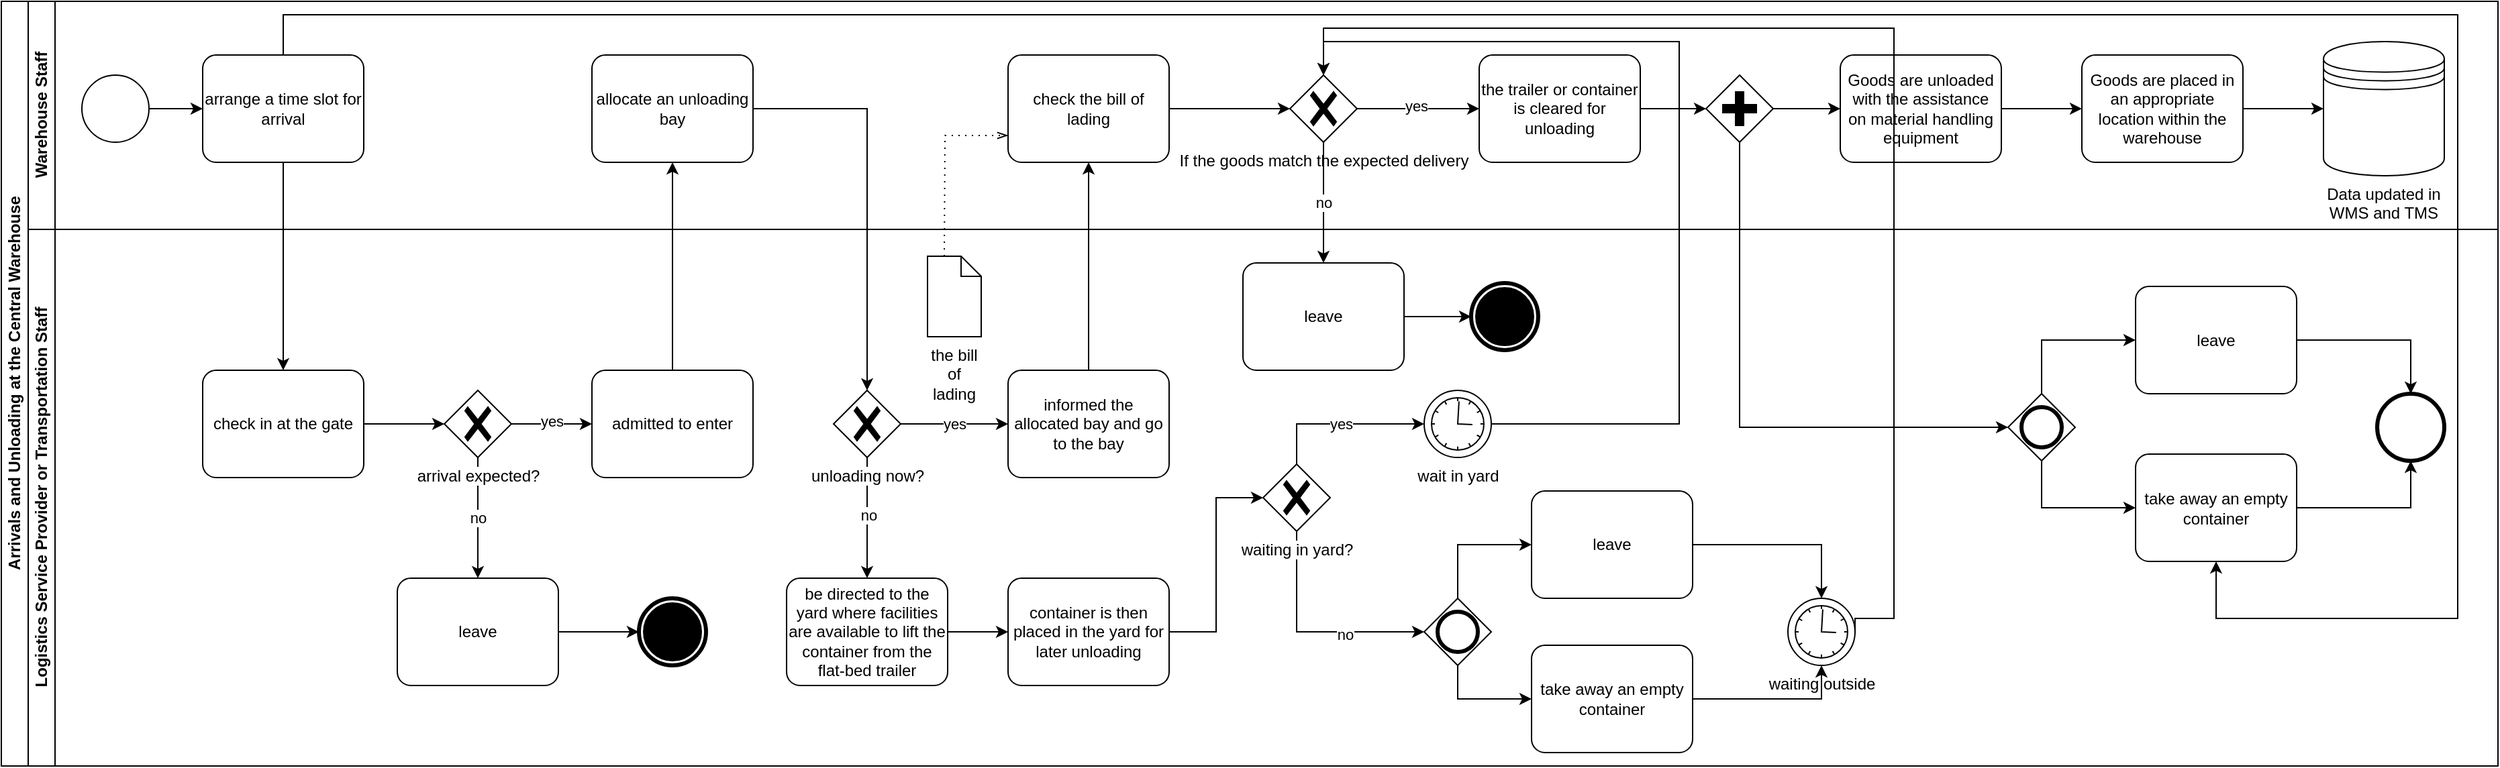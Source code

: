 <mxfile version="20.7.4" type="device"><diagram id="prtHgNgQTEPvFCAcTncT" name="Page-1"><mxGraphModel dx="1026" dy="688" grid="1" gridSize="10" guides="1" tooltips="1" connect="1" arrows="1" fold="1" page="1" pageScale="1" pageWidth="827" pageHeight="1169" math="0" shadow="0"><root><mxCell id="0"/><mxCell id="1" parent="0"/><mxCell id="dNxyNK7c78bLwvsdeMH5-19" value="Arrivals and Unloading at the Central Warehouse" style="swimlane;html=1;childLayout=stackLayout;resizeParent=1;resizeParentMax=0;horizontal=0;startSize=20;horizontalStack=0;" parent="1" vertex="1"><mxGeometry x="20" y="10" width="1860" height="570" as="geometry"/></mxCell><mxCell id="dNxyNK7c78bLwvsdeMH5-20" value="Warehouse Staff" style="swimlane;html=1;startSize=20;horizontal=0;" parent="dNxyNK7c78bLwvsdeMH5-19" vertex="1"><mxGeometry x="20" width="1840" height="170" as="geometry"/></mxCell><mxCell id="jybm4fPGBQml7Ri3tgQ--3" style="edgeStyle=orthogonalEdgeStyle;rounded=0;orthogonalLoop=1;jettySize=auto;html=1;" parent="dNxyNK7c78bLwvsdeMH5-20" source="jybm4fPGBQml7Ri3tgQ--1" target="jybm4fPGBQml7Ri3tgQ--2" edge="1"><mxGeometry relative="1" as="geometry"/></mxCell><mxCell id="jybm4fPGBQml7Ri3tgQ--1" value="" style="points=[[0.145,0.145,0],[0.5,0,0],[0.855,0.145,0],[1,0.5,0],[0.855,0.855,0],[0.5,1,0],[0.145,0.855,0],[0,0.5,0]];shape=mxgraph.bpmn.event;html=1;verticalLabelPosition=bottom;labelBackgroundColor=#ffffff;verticalAlign=top;align=center;perimeter=ellipsePerimeter;outlineConnect=0;aspect=fixed;outline=standard;symbol=general;" parent="dNxyNK7c78bLwvsdeMH5-20" vertex="1"><mxGeometry x="40" y="55" width="50" height="50" as="geometry"/></mxCell><mxCell id="jybm4fPGBQml7Ri3tgQ--2" value="arrange a time slot for arrival" style="points=[[0.25,0,0],[0.5,0,0],[0.75,0,0],[1,0.25,0],[1,0.5,0],[1,0.75,0],[0.75,1,0],[0.5,1,0],[0.25,1,0],[0,0.75,0],[0,0.5,0],[0,0.25,0]];shape=mxgraph.bpmn.task;whiteSpace=wrap;rectStyle=rounded;size=10;html=1;taskMarker=abstract;" parent="dNxyNK7c78bLwvsdeMH5-20" vertex="1"><mxGeometry x="130" y="40" width="120" height="80" as="geometry"/></mxCell><mxCell id="jybm4fPGBQml7Ri3tgQ--14" value="allocate an unloading bay" style="points=[[0.25,0,0],[0.5,0,0],[0.75,0,0],[1,0.25,0],[1,0.5,0],[1,0.75,0],[0.75,1,0],[0.5,1,0],[0.25,1,0],[0,0.75,0],[0,0.5,0],[0,0.25,0]];shape=mxgraph.bpmn.task;whiteSpace=wrap;rectStyle=rounded;size=10;html=1;taskMarker=abstract;" parent="dNxyNK7c78bLwvsdeMH5-20" vertex="1"><mxGeometry x="420" y="40" width="120" height="80" as="geometry"/></mxCell><mxCell id="jybm4fPGBQml7Ri3tgQ--28" value="check the bill of lading" style="points=[[0.25,0,0],[0.5,0,0],[0.75,0,0],[1,0.25,0],[1,0.5,0],[1,0.75,0],[0.75,1,0],[0.5,1,0],[0.25,1,0],[0,0.75,0],[0,0.5,0],[0,0.25,0]];shape=mxgraph.bpmn.task;whiteSpace=wrap;rectStyle=rounded;size=10;html=1;taskMarker=abstract;" parent="dNxyNK7c78bLwvsdeMH5-20" vertex="1"><mxGeometry x="730" y="40" width="120" height="80" as="geometry"/></mxCell><mxCell id="jybm4fPGBQml7Ri3tgQ--38" style="edgeStyle=orthogonalEdgeStyle;rounded=0;orthogonalLoop=1;jettySize=auto;html=1;" parent="dNxyNK7c78bLwvsdeMH5-20" source="jybm4fPGBQml7Ri3tgQ--30" target="jybm4fPGBQml7Ri3tgQ--37" edge="1"><mxGeometry relative="1" as="geometry"/></mxCell><mxCell id="jybm4fPGBQml7Ri3tgQ--50" value="yes" style="edgeLabel;html=1;align=center;verticalAlign=middle;resizable=0;points=[];" parent="jybm4fPGBQml7Ri3tgQ--38" vertex="1" connectable="0"><mxGeometry x="-0.033" y="2" relative="1" as="geometry"><mxPoint as="offset"/></mxGeometry></mxCell><mxCell id="jybm4fPGBQml7Ri3tgQ--30" value="If the goods match the expected delivery" style="points=[[0.25,0.25,0],[0.5,0,0],[0.75,0.25,0],[1,0.5,0],[0.75,0.75,0],[0.5,1,0],[0.25,0.75,0],[0,0.5,0]];shape=mxgraph.bpmn.gateway2;html=1;verticalLabelPosition=bottom;labelBackgroundColor=#ffffff;verticalAlign=top;align=center;perimeter=rhombusPerimeter;outlineConnect=0;outline=none;symbol=none;gwType=exclusive;" parent="dNxyNK7c78bLwvsdeMH5-20" vertex="1"><mxGeometry x="940" y="55" width="50" height="50" as="geometry"/></mxCell><mxCell id="jybm4fPGBQml7Ri3tgQ--31" style="edgeStyle=orthogonalEdgeStyle;rounded=0;orthogonalLoop=1;jettySize=auto;html=1;" parent="dNxyNK7c78bLwvsdeMH5-20" source="jybm4fPGBQml7Ri3tgQ--28" target="jybm4fPGBQml7Ri3tgQ--30" edge="1"><mxGeometry relative="1" as="geometry"/></mxCell><mxCell id="8znmDpojUOuDfKw5n0g--4" style="edgeStyle=orthogonalEdgeStyle;rounded=0;orthogonalLoop=1;jettySize=auto;html=1;" edge="1" parent="dNxyNK7c78bLwvsdeMH5-20" source="jybm4fPGBQml7Ri3tgQ--37" target="8znmDpojUOuDfKw5n0g--3"><mxGeometry relative="1" as="geometry"/></mxCell><mxCell id="jybm4fPGBQml7Ri3tgQ--37" value="the trailer or container is cleared for unloading" style="points=[[0.25,0,0],[0.5,0,0],[0.75,0,0],[1,0.25,0],[1,0.5,0],[1,0.75,0],[0.75,1,0],[0.5,1,0],[0.25,1,0],[0,0.75,0],[0,0.5,0],[0,0.25,0]];shape=mxgraph.bpmn.task;whiteSpace=wrap;rectStyle=rounded;size=10;html=1;taskMarker=abstract;" parent="dNxyNK7c78bLwvsdeMH5-20" vertex="1"><mxGeometry x="1081" y="40" width="120" height="80" as="geometry"/></mxCell><mxCell id="jybm4fPGBQml7Ri3tgQ--39" value="Goods are unloaded with the assistance on material handling equipment" style="points=[[0.25,0,0],[0.5,0,0],[0.75,0,0],[1,0.25,0],[1,0.5,0],[1,0.75,0],[0.75,1,0],[0.5,1,0],[0.25,1,0],[0,0.75,0],[0,0.5,0],[0,0.25,0]];shape=mxgraph.bpmn.task;whiteSpace=wrap;rectStyle=rounded;size=10;html=1;taskMarker=abstract;" parent="dNxyNK7c78bLwvsdeMH5-20" vertex="1"><mxGeometry x="1350" y="40" width="120" height="80" as="geometry"/></mxCell><mxCell id="jybm4fPGBQml7Ri3tgQ--86" style="edgeStyle=orthogonalEdgeStyle;rounded=0;orthogonalLoop=1;jettySize=auto;html=1;" parent="dNxyNK7c78bLwvsdeMH5-20" source="jybm4fPGBQml7Ri3tgQ--41" target="jybm4fPGBQml7Ri3tgQ--85" edge="1"><mxGeometry relative="1" as="geometry"/></mxCell><mxCell id="jybm4fPGBQml7Ri3tgQ--41" value="Goods are&amp;nbsp;placed in an appropriate location within the warehouse" style="points=[[0.25,0,0],[0.5,0,0],[0.75,0,0],[1,0.25,0],[1,0.5,0],[1,0.75,0],[0.75,1,0],[0.5,1,0],[0.25,1,0],[0,0.75,0],[0,0.5,0],[0,0.25,0]];shape=mxgraph.bpmn.task;whiteSpace=wrap;rectStyle=rounded;size=10;html=1;taskMarker=abstract;" parent="dNxyNK7c78bLwvsdeMH5-20" vertex="1"><mxGeometry x="1530" y="40" width="120" height="80" as="geometry"/></mxCell><mxCell id="jybm4fPGBQml7Ri3tgQ--42" style="edgeStyle=orthogonalEdgeStyle;rounded=0;orthogonalLoop=1;jettySize=auto;html=1;" parent="dNxyNK7c78bLwvsdeMH5-20" source="jybm4fPGBQml7Ri3tgQ--39" target="jybm4fPGBQml7Ri3tgQ--41" edge="1"><mxGeometry relative="1" as="geometry"/></mxCell><mxCell id="jybm4fPGBQml7Ri3tgQ--85" value="Data updated in WMS and TMS" style="shape=datastore;whiteSpace=wrap;html=1;labelPosition=center;verticalLabelPosition=bottom;align=center;verticalAlign=top;" parent="dNxyNK7c78bLwvsdeMH5-20" vertex="1"><mxGeometry x="1710" y="30" width="90" height="100" as="geometry"/></mxCell><mxCell id="8znmDpojUOuDfKw5n0g--5" style="edgeStyle=orthogonalEdgeStyle;rounded=0;orthogonalLoop=1;jettySize=auto;html=1;" edge="1" parent="dNxyNK7c78bLwvsdeMH5-20" source="8znmDpojUOuDfKw5n0g--3" target="jybm4fPGBQml7Ri3tgQ--39"><mxGeometry relative="1" as="geometry"/></mxCell><mxCell id="8znmDpojUOuDfKw5n0g--3" value="" style="points=[[0.25,0.25,0],[0.5,0,0],[0.75,0.25,0],[1,0.5,0],[0.75,0.75,0],[0.5,1,0],[0.25,0.75,0],[0,0.5,0]];shape=mxgraph.bpmn.gateway2;html=1;verticalLabelPosition=bottom;labelBackgroundColor=#ffffff;verticalAlign=top;align=center;perimeter=rhombusPerimeter;outlineConnect=0;outline=none;symbol=none;gwType=parallel;" vertex="1" parent="dNxyNK7c78bLwvsdeMH5-20"><mxGeometry x="1250" y="55" width="50" height="50" as="geometry"/></mxCell><mxCell id="jybm4fPGBQml7Ri3tgQ--7" style="edgeStyle=orthogonalEdgeStyle;rounded=0;orthogonalLoop=1;jettySize=auto;html=1;" parent="dNxyNK7c78bLwvsdeMH5-19" source="jybm4fPGBQml7Ri3tgQ--2" target="jybm4fPGBQml7Ri3tgQ--6" edge="1"><mxGeometry relative="1" as="geometry"/></mxCell><mxCell id="jybm4fPGBQml7Ri3tgQ--15" style="edgeStyle=orthogonalEdgeStyle;rounded=0;orthogonalLoop=1;jettySize=auto;html=1;" parent="dNxyNK7c78bLwvsdeMH5-19" source="jybm4fPGBQml7Ri3tgQ--11" target="jybm4fPGBQml7Ri3tgQ--14" edge="1"><mxGeometry relative="1" as="geometry"/></mxCell><mxCell id="jybm4fPGBQml7Ri3tgQ--17" style="edgeStyle=orthogonalEdgeStyle;rounded=0;orthogonalLoop=1;jettySize=auto;html=1;entryX=0.5;entryY=0;entryDx=0;entryDy=0;entryPerimeter=0;" parent="dNxyNK7c78bLwvsdeMH5-19" source="jybm4fPGBQml7Ri3tgQ--14" target="jybm4fPGBQml7Ri3tgQ--21" edge="1"><mxGeometry relative="1" as="geometry"/></mxCell><mxCell id="jybm4fPGBQml7Ri3tgQ--29" style="edgeStyle=orthogonalEdgeStyle;rounded=0;orthogonalLoop=1;jettySize=auto;html=1;" parent="dNxyNK7c78bLwvsdeMH5-19" source="jybm4fPGBQml7Ri3tgQ--16" target="jybm4fPGBQml7Ri3tgQ--28" edge="1"><mxGeometry relative="1" as="geometry"/></mxCell><mxCell id="jybm4fPGBQml7Ri3tgQ--52" value="no" style="edgeStyle=orthogonalEdgeStyle;rounded=0;orthogonalLoop=1;jettySize=auto;html=1;entryX=0.5;entryY=0;entryDx=0;entryDy=0;entryPerimeter=0;" parent="dNxyNK7c78bLwvsdeMH5-19" source="jybm4fPGBQml7Ri3tgQ--30" target="jybm4fPGBQml7Ri3tgQ--51" edge="1"><mxGeometry relative="1" as="geometry"/></mxCell><mxCell id="jybm4fPGBQml7Ri3tgQ--73" style="edgeStyle=orthogonalEdgeStyle;rounded=0;orthogonalLoop=1;jettySize=auto;html=1;entryX=0.5;entryY=0;entryDx=0;entryDy=0;entryPerimeter=0;exitX=1;exitY=0.5;exitDx=0;exitDy=0;exitPerimeter=0;" parent="dNxyNK7c78bLwvsdeMH5-19" source="jybm4fPGBQml7Ri3tgQ--62" target="jybm4fPGBQml7Ri3tgQ--30" edge="1"><mxGeometry relative="1" as="geometry"><Array as="points"><mxPoint x="1250" y="315"/><mxPoint x="1250" y="30"/><mxPoint x="985" y="30"/></Array></mxGeometry></mxCell><mxCell id="jybm4fPGBQml7Ri3tgQ--74" style="edgeStyle=orthogonalEdgeStyle;rounded=0;orthogonalLoop=1;jettySize=auto;html=1;entryX=0.5;entryY=0;entryDx=0;entryDy=0;entryPerimeter=0;exitX=1;exitY=0.5;exitDx=0;exitDy=0;exitPerimeter=0;" parent="dNxyNK7c78bLwvsdeMH5-19" source="jybm4fPGBQml7Ri3tgQ--65" target="jybm4fPGBQml7Ri3tgQ--30" edge="1"><mxGeometry relative="1" as="geometry"><mxPoint x="1160" y="10" as="targetPoint"/><Array as="points"><mxPoint x="1410" y="460"/><mxPoint x="1410" y="20"/><mxPoint x="985" y="20"/></Array></mxGeometry></mxCell><mxCell id="jybm4fPGBQml7Ri3tgQ--84" style="edgeStyle=orthogonalEdgeStyle;rounded=0;orthogonalLoop=1;jettySize=auto;html=1;" parent="dNxyNK7c78bLwvsdeMH5-19" source="jybm4fPGBQml7Ri3tgQ--2" target="jybm4fPGBQml7Ri3tgQ--78" edge="1"><mxGeometry relative="1" as="geometry"><Array as="points"><mxPoint x="210" y="10"/><mxPoint x="1830" y="10"/><mxPoint x="1830" y="460"/><mxPoint x="1650" y="460"/></Array></mxGeometry></mxCell><mxCell id="dNxyNK7c78bLwvsdeMH5-21" value="Logistics Service Provider or&amp;nbsp;Transportation Staff" style="swimlane;html=1;startSize=20;horizontal=0;" parent="dNxyNK7c78bLwvsdeMH5-19" vertex="1"><mxGeometry x="20" y="170" width="1840" height="400" as="geometry"/></mxCell><mxCell id="jybm4fPGBQml7Ri3tgQ--10" style="edgeStyle=orthogonalEdgeStyle;rounded=0;orthogonalLoop=1;jettySize=auto;html=1;" parent="dNxyNK7c78bLwvsdeMH5-21" source="jybm4fPGBQml7Ri3tgQ--6" target="jybm4fPGBQml7Ri3tgQ--9" edge="1"><mxGeometry relative="1" as="geometry"/></mxCell><mxCell id="jybm4fPGBQml7Ri3tgQ--6" value="check in at the gate" style="points=[[0.25,0,0],[0.5,0,0],[0.75,0,0],[1,0.25,0],[1,0.5,0],[1,0.75,0],[0.75,1,0],[0.5,1,0],[0.25,1,0],[0,0.75,0],[0,0.5,0],[0,0.25,0]];shape=mxgraph.bpmn.task;whiteSpace=wrap;rectStyle=rounded;size=10;html=1;taskMarker=abstract;" parent="dNxyNK7c78bLwvsdeMH5-21" vertex="1"><mxGeometry x="130" y="105" width="120" height="80" as="geometry"/></mxCell><mxCell id="jybm4fPGBQml7Ri3tgQ--13" style="edgeStyle=orthogonalEdgeStyle;rounded=0;orthogonalLoop=1;jettySize=auto;html=1;" parent="dNxyNK7c78bLwvsdeMH5-21" source="jybm4fPGBQml7Ri3tgQ--9" target="jybm4fPGBQml7Ri3tgQ--11" edge="1"><mxGeometry relative="1" as="geometry"/></mxCell><mxCell id="jybm4fPGBQml7Ri3tgQ--18" value="yes" style="edgeLabel;html=1;align=center;verticalAlign=middle;resizable=0;points=[];" parent="jybm4fPGBQml7Ri3tgQ--13" vertex="1" connectable="0"><mxGeometry y="3" relative="1" as="geometry"><mxPoint y="1" as="offset"/></mxGeometry></mxCell><mxCell id="jybm4fPGBQml7Ri3tgQ--20" value="no" style="edgeStyle=orthogonalEdgeStyle;rounded=0;orthogonalLoop=1;jettySize=auto;html=1;entryX=0.5;entryY=0;entryDx=0;entryDy=0;entryPerimeter=0;" parent="dNxyNK7c78bLwvsdeMH5-21" source="jybm4fPGBQml7Ri3tgQ--9" target="jybm4fPGBQml7Ri3tgQ--34" edge="1"><mxGeometry relative="1" as="geometry"><mxPoint x="350" y="240" as="targetPoint"/></mxGeometry></mxCell><mxCell id="jybm4fPGBQml7Ri3tgQ--9" value="arrival&amp;nbsp;expected?" style="points=[[0.25,0.25,0],[0.5,0,0],[0.75,0.25,0],[1,0.5,0],[0.75,0.75,0],[0.5,1,0],[0.25,0.75,0],[0,0.5,0]];shape=mxgraph.bpmn.gateway2;html=1;verticalLabelPosition=bottom;labelBackgroundColor=#ffffff;verticalAlign=top;align=center;perimeter=rhombusPerimeter;outlineConnect=0;outline=none;symbol=none;gwType=exclusive;" parent="dNxyNK7c78bLwvsdeMH5-21" vertex="1"><mxGeometry x="310" y="120" width="50" height="50" as="geometry"/></mxCell><mxCell id="jybm4fPGBQml7Ri3tgQ--11" value="admitted to enter" style="points=[[0.25,0,0],[0.5,0,0],[0.75,0,0],[1,0.25,0],[1,0.5,0],[1,0.75,0],[0.75,1,0],[0.5,1,0],[0.25,1,0],[0,0.75,0],[0,0.5,0],[0,0.25,0]];shape=mxgraph.bpmn.task;whiteSpace=wrap;rectStyle=rounded;size=10;html=1;taskMarker=abstract;" parent="dNxyNK7c78bLwvsdeMH5-21" vertex="1"><mxGeometry x="420" y="105" width="120" height="80" as="geometry"/></mxCell><mxCell id="jybm4fPGBQml7Ri3tgQ--24" style="edgeStyle=orthogonalEdgeStyle;rounded=0;orthogonalLoop=1;jettySize=auto;html=1;" parent="dNxyNK7c78bLwvsdeMH5-21" source="jybm4fPGBQml7Ri3tgQ--21" target="jybm4fPGBQml7Ri3tgQ--23" edge="1"><mxGeometry relative="1" as="geometry"/></mxCell><mxCell id="jybm4fPGBQml7Ri3tgQ--25" value="no" style="edgeLabel;html=1;align=center;verticalAlign=middle;resizable=0;points=[];" parent="jybm4fPGBQml7Ri3tgQ--24" vertex="1" connectable="0"><mxGeometry x="-0.078" y="1" relative="1" as="geometry"><mxPoint y="1" as="offset"/></mxGeometry></mxCell><mxCell id="jybm4fPGBQml7Ri3tgQ--21" value="unloading now?" style="points=[[0.25,0.25,0],[0.5,0,0],[0.75,0.25,0],[1,0.5,0],[0.75,0.75,0],[0.5,1,0],[0.25,0.75,0],[0,0.5,0]];shape=mxgraph.bpmn.gateway2;html=1;verticalLabelPosition=bottom;labelBackgroundColor=#ffffff;verticalAlign=top;align=center;perimeter=rhombusPerimeter;outlineConnect=0;outline=none;symbol=none;gwType=exclusive;" parent="dNxyNK7c78bLwvsdeMH5-21" vertex="1"><mxGeometry x="600" y="120" width="50" height="50" as="geometry"/></mxCell><mxCell id="jybm4fPGBQml7Ri3tgQ--27" style="edgeStyle=orthogonalEdgeStyle;rounded=0;orthogonalLoop=1;jettySize=auto;html=1;" parent="dNxyNK7c78bLwvsdeMH5-21" source="jybm4fPGBQml7Ri3tgQ--23" target="jybm4fPGBQml7Ri3tgQ--26" edge="1"><mxGeometry relative="1" as="geometry"/></mxCell><mxCell id="jybm4fPGBQml7Ri3tgQ--23" value="be&amp;nbsp;directed to the yard where facilities are available to lift the container from the flat-bed trailer" style="points=[[0.25,0,0],[0.5,0,0],[0.75,0,0],[1,0.25,0],[1,0.5,0],[1,0.75,0],[0.75,1,0],[0.5,1,0],[0.25,1,0],[0,0.75,0],[0,0.5,0],[0,0.25,0]];shape=mxgraph.bpmn.task;whiteSpace=wrap;rectStyle=rounded;size=10;html=1;taskMarker=abstract;" parent="dNxyNK7c78bLwvsdeMH5-21" vertex="1"><mxGeometry x="565" y="260" width="120" height="80" as="geometry"/></mxCell><mxCell id="jybm4fPGBQml7Ri3tgQ--47" style="edgeStyle=orthogonalEdgeStyle;rounded=0;orthogonalLoop=1;jettySize=auto;html=1;entryX=0;entryY=0.5;entryDx=0;entryDy=0;entryPerimeter=0;" parent="dNxyNK7c78bLwvsdeMH5-21" source="jybm4fPGBQml7Ri3tgQ--26" target="jybm4fPGBQml7Ri3tgQ--46" edge="1"><mxGeometry relative="1" as="geometry"/></mxCell><mxCell id="jybm4fPGBQml7Ri3tgQ--26" value="container is then placed in the yard for later unloading" style="points=[[0.25,0,0],[0.5,0,0],[0.75,0,0],[1,0.25,0],[1,0.5,0],[1,0.75,0],[0.75,1,0],[0.5,1,0],[0.25,1,0],[0,0.75,0],[0,0.5,0],[0,0.25,0]];shape=mxgraph.bpmn.task;whiteSpace=wrap;rectStyle=rounded;size=10;html=1;taskMarker=abstract;" parent="dNxyNK7c78bLwvsdeMH5-21" vertex="1"><mxGeometry x="730" y="260" width="120" height="80" as="geometry"/></mxCell><mxCell id="jybm4fPGBQml7Ri3tgQ--16" value="informed the allocated bay and go to the bay" style="points=[[0.25,0,0],[0.5,0,0],[0.75,0,0],[1,0.25,0],[1,0.5,0],[1,0.75,0],[0.75,1,0],[0.5,1,0],[0.25,1,0],[0,0.75,0],[0,0.5,0],[0,0.25,0]];shape=mxgraph.bpmn.task;whiteSpace=wrap;rectStyle=rounded;size=10;html=1;taskMarker=abstract;" parent="dNxyNK7c78bLwvsdeMH5-21" vertex="1"><mxGeometry x="730" y="105" width="120" height="80" as="geometry"/></mxCell><mxCell id="jybm4fPGBQml7Ri3tgQ--22" value="yes" style="edgeStyle=orthogonalEdgeStyle;rounded=0;orthogonalLoop=1;jettySize=auto;html=1;" parent="dNxyNK7c78bLwvsdeMH5-21" source="jybm4fPGBQml7Ri3tgQ--21" target="jybm4fPGBQml7Ri3tgQ--16" edge="1"><mxGeometry relative="1" as="geometry"/></mxCell><mxCell id="jybm4fPGBQml7Ri3tgQ--36" style="edgeStyle=orthogonalEdgeStyle;rounded=0;orthogonalLoop=1;jettySize=auto;html=1;entryX=0;entryY=0.5;entryDx=0;entryDy=0;entryPerimeter=0;" parent="dNxyNK7c78bLwvsdeMH5-21" source="jybm4fPGBQml7Ri3tgQ--34" target="jybm4fPGBQml7Ri3tgQ--35" edge="1"><mxGeometry relative="1" as="geometry"/></mxCell><mxCell id="jybm4fPGBQml7Ri3tgQ--34" value="leave" style="points=[[0.25,0,0],[0.5,0,0],[0.75,0,0],[1,0.25,0],[1,0.5,0],[1,0.75,0],[0.75,1,0],[0.5,1,0],[0.25,1,0],[0,0.75,0],[0,0.5,0],[0,0.25,0]];shape=mxgraph.bpmn.task;whiteSpace=wrap;rectStyle=rounded;size=10;html=1;taskMarker=abstract;" parent="dNxyNK7c78bLwvsdeMH5-21" vertex="1"><mxGeometry x="275" y="260" width="120" height="80" as="geometry"/></mxCell><mxCell id="jybm4fPGBQml7Ri3tgQ--35" value="" style="points=[[0.145,0.145,0],[0.5,0,0],[0.855,0.145,0],[1,0.5,0],[0.855,0.855,0],[0.5,1,0],[0.145,0.855,0],[0,0.5,0]];shape=mxgraph.bpmn.event;html=1;verticalLabelPosition=bottom;labelBackgroundColor=#ffffff;verticalAlign=top;align=center;perimeter=ellipsePerimeter;outlineConnect=0;aspect=fixed;outline=end;symbol=terminate;" parent="dNxyNK7c78bLwvsdeMH5-21" vertex="1"><mxGeometry x="455" y="275" width="50" height="50" as="geometry"/></mxCell><mxCell id="jybm4fPGBQml7Ri3tgQ--55" value="yes" style="edgeStyle=orthogonalEdgeStyle;rounded=0;orthogonalLoop=1;jettySize=auto;html=1;exitX=0.5;exitY=0;exitDx=0;exitDy=0;exitPerimeter=0;entryX=0;entryY=0.5;entryDx=0;entryDy=0;entryPerimeter=0;" parent="dNxyNK7c78bLwvsdeMH5-21" source="jybm4fPGBQml7Ri3tgQ--46" target="jybm4fPGBQml7Ri3tgQ--62" edge="1"><mxGeometry relative="1" as="geometry"><mxPoint x="1040" y="145" as="targetPoint"/></mxGeometry></mxCell><mxCell id="jybm4fPGBQml7Ri3tgQ--56" style="edgeStyle=orthogonalEdgeStyle;rounded=0;orthogonalLoop=1;jettySize=auto;html=1;entryX=0;entryY=0.5;entryDx=0;entryDy=0;entryPerimeter=0;exitX=0.5;exitY=1;exitDx=0;exitDy=0;exitPerimeter=0;" parent="dNxyNK7c78bLwvsdeMH5-21" source="jybm4fPGBQml7Ri3tgQ--46" target="jybm4fPGBQml7Ri3tgQ--67" edge="1"><mxGeometry relative="1" as="geometry"><mxPoint x="1005" y="300" as="targetPoint"/></mxGeometry></mxCell><mxCell id="jybm4fPGBQml7Ri3tgQ--59" value="no" style="edgeLabel;html=1;align=center;verticalAlign=middle;resizable=0;points=[];" parent="jybm4fPGBQml7Ri3tgQ--56" vertex="1" connectable="0"><mxGeometry x="0.306" y="-2" relative="1" as="geometry"><mxPoint as="offset"/></mxGeometry></mxCell><mxCell id="jybm4fPGBQml7Ri3tgQ--46" value="waiting in yard?" style="points=[[0.25,0.25,0],[0.5,0,0],[0.75,0.25,0],[1,0.5,0],[0.75,0.75,0],[0.5,1,0],[0.25,0.75,0],[0,0.5,0]];shape=mxgraph.bpmn.gateway2;html=1;verticalLabelPosition=bottom;labelBackgroundColor=#ffffff;verticalAlign=top;align=center;perimeter=rhombusPerimeter;outlineConnect=0;outline=none;symbol=none;gwType=exclusive;" parent="dNxyNK7c78bLwvsdeMH5-21" vertex="1"><mxGeometry x="920" y="175" width="50" height="50" as="geometry"/></mxCell><mxCell id="jybm4fPGBQml7Ri3tgQ--66" style="edgeStyle=orthogonalEdgeStyle;rounded=0;orthogonalLoop=1;jettySize=auto;html=1;exitX=1;exitY=0.5;exitDx=0;exitDy=0;exitPerimeter=0;" parent="dNxyNK7c78bLwvsdeMH5-21" source="jybm4fPGBQml7Ri3tgQ--68" target="jybm4fPGBQml7Ri3tgQ--65" edge="1"><mxGeometry relative="1" as="geometry"><mxPoint x="1260" y="285" as="sourcePoint"/><Array as="points"><mxPoint x="1336" y="235"/></Array></mxGeometry></mxCell><mxCell id="jybm4fPGBQml7Ri3tgQ--54" style="edgeStyle=orthogonalEdgeStyle;rounded=0;orthogonalLoop=1;jettySize=auto;html=1;" parent="dNxyNK7c78bLwvsdeMH5-21" source="jybm4fPGBQml7Ri3tgQ--51" target="jybm4fPGBQml7Ri3tgQ--53" edge="1"><mxGeometry relative="1" as="geometry"/></mxCell><mxCell id="jybm4fPGBQml7Ri3tgQ--51" value="leave" style="points=[[0.25,0,0],[0.5,0,0],[0.75,0,0],[1,0.25,0],[1,0.5,0],[1,0.75,0],[0.75,1,0],[0.5,1,0],[0.25,1,0],[0,0.75,0],[0,0.5,0],[0,0.25,0]];shape=mxgraph.bpmn.task;whiteSpace=wrap;rectStyle=rounded;size=10;html=1;taskMarker=abstract;" parent="dNxyNK7c78bLwvsdeMH5-21" vertex="1"><mxGeometry x="905" y="25" width="120" height="80" as="geometry"/></mxCell><mxCell id="jybm4fPGBQml7Ri3tgQ--53" value="" style="points=[[0.145,0.145,0],[0.5,0,0],[0.855,0.145,0],[1,0.5,0],[0.855,0.855,0],[0.5,1,0],[0.145,0.855,0],[0,0.5,0]];shape=mxgraph.bpmn.event;html=1;verticalLabelPosition=bottom;labelBackgroundColor=#ffffff;verticalAlign=top;align=center;perimeter=ellipsePerimeter;outlineConnect=0;aspect=fixed;outline=end;symbol=terminate;" parent="dNxyNK7c78bLwvsdeMH5-21" vertex="1"><mxGeometry x="1075" y="40" width="50" height="50" as="geometry"/></mxCell><mxCell id="jybm4fPGBQml7Ri3tgQ--62" value="wait in yard" style="points=[[0.145,0.145,0],[0.5,0,0],[0.855,0.145,0],[1,0.5,0],[0.855,0.855,0],[0.5,1,0],[0.145,0.855,0],[0,0.5,0]];shape=mxgraph.bpmn.event;html=1;verticalLabelPosition=bottom;labelBackgroundColor=#ffffff;verticalAlign=top;align=center;perimeter=ellipsePerimeter;outlineConnect=0;aspect=fixed;outline=standard;symbol=timer;" parent="dNxyNK7c78bLwvsdeMH5-21" vertex="1"><mxGeometry x="1040" y="120" width="50" height="50" as="geometry"/></mxCell><mxCell id="jybm4fPGBQml7Ri3tgQ--65" value="waiting outside" style="points=[[0.145,0.145,0],[0.5,0,0],[0.855,0.145,0],[1,0.5,0],[0.855,0.855,0],[0.5,1,0],[0.145,0.855,0],[0,0.5,0]];shape=mxgraph.bpmn.event;html=1;verticalLabelPosition=bottom;labelBackgroundColor=#ffffff;verticalAlign=top;align=center;perimeter=ellipsePerimeter;outlineConnect=0;aspect=fixed;outline=standard;symbol=timer;" parent="dNxyNK7c78bLwvsdeMH5-21" vertex="1"><mxGeometry x="1311" y="275" width="50" height="50" as="geometry"/></mxCell><mxCell id="jybm4fPGBQml7Ri3tgQ--70" style="edgeStyle=orthogonalEdgeStyle;rounded=0;orthogonalLoop=1;jettySize=auto;html=1;exitX=0.5;exitY=0;exitDx=0;exitDy=0;exitPerimeter=0;" parent="dNxyNK7c78bLwvsdeMH5-21" source="jybm4fPGBQml7Ri3tgQ--67" target="jybm4fPGBQml7Ri3tgQ--68" edge="1"><mxGeometry relative="1" as="geometry"/></mxCell><mxCell id="jybm4fPGBQml7Ri3tgQ--71" style="edgeStyle=orthogonalEdgeStyle;rounded=0;orthogonalLoop=1;jettySize=auto;html=1;exitX=0.5;exitY=1;exitDx=0;exitDy=0;exitPerimeter=0;" parent="dNxyNK7c78bLwvsdeMH5-21" source="jybm4fPGBQml7Ri3tgQ--67" target="jybm4fPGBQml7Ri3tgQ--69" edge="1"><mxGeometry relative="1" as="geometry"/></mxCell><mxCell id="jybm4fPGBQml7Ri3tgQ--67" value="" style="points=[[0.25,0.25,0],[0.5,0,0],[0.75,0.25,0],[1,0.5,0],[0.75,0.75,0],[0.5,1,0],[0.25,0.75,0],[0,0.5,0]];shape=mxgraph.bpmn.gateway2;html=1;verticalLabelPosition=bottom;labelBackgroundColor=#ffffff;verticalAlign=top;align=center;perimeter=rhombusPerimeter;outlineConnect=0;outline=end;symbol=general;" parent="dNxyNK7c78bLwvsdeMH5-21" vertex="1"><mxGeometry x="1040" y="275" width="50" height="50" as="geometry"/></mxCell><mxCell id="jybm4fPGBQml7Ri3tgQ--68" value="leave" style="points=[[0.25,0,0],[0.5,0,0],[0.75,0,0],[1,0.25,0],[1,0.5,0],[1,0.75,0],[0.75,1,0],[0.5,1,0],[0.25,1,0],[0,0.75,0],[0,0.5,0],[0,0.25,0]];shape=mxgraph.bpmn.task;whiteSpace=wrap;rectStyle=rounded;size=10;html=1;taskMarker=abstract;" parent="dNxyNK7c78bLwvsdeMH5-21" vertex="1"><mxGeometry x="1120" y="195" width="120" height="80" as="geometry"/></mxCell><mxCell id="jybm4fPGBQml7Ri3tgQ--72" style="edgeStyle=orthogonalEdgeStyle;rounded=0;orthogonalLoop=1;jettySize=auto;html=1;entryX=0.5;entryY=1;entryDx=0;entryDy=0;entryPerimeter=0;" parent="dNxyNK7c78bLwvsdeMH5-21" source="jybm4fPGBQml7Ri3tgQ--69" target="jybm4fPGBQml7Ri3tgQ--65" edge="1"><mxGeometry relative="1" as="geometry"/></mxCell><mxCell id="jybm4fPGBQml7Ri3tgQ--69" value="take away an empty container" style="points=[[0.25,0,0],[0.5,0,0],[0.75,0,0],[1,0.25,0],[1,0.5,0],[1,0.75,0],[0.75,1,0],[0.5,1,0],[0.25,1,0],[0,0.75,0],[0,0.5,0],[0,0.25,0]];shape=mxgraph.bpmn.task;whiteSpace=wrap;rectStyle=rounded;size=10;html=1;taskMarker=abstract;" parent="dNxyNK7c78bLwvsdeMH5-21" vertex="1"><mxGeometry x="1120" y="310" width="120" height="80" as="geometry"/></mxCell><mxCell id="jybm4fPGBQml7Ri3tgQ--79" style="edgeStyle=orthogonalEdgeStyle;rounded=0;orthogonalLoop=1;jettySize=auto;html=1;entryX=0;entryY=0.5;entryDx=0;entryDy=0;entryPerimeter=0;exitX=0.5;exitY=1;exitDx=0;exitDy=0;exitPerimeter=0;" parent="dNxyNK7c78bLwvsdeMH5-21" source="jybm4fPGBQml7Ri3tgQ--75" target="jybm4fPGBQml7Ri3tgQ--78" edge="1"><mxGeometry relative="1" as="geometry"/></mxCell><mxCell id="jybm4fPGBQml7Ri3tgQ--80" style="edgeStyle=orthogonalEdgeStyle;rounded=0;orthogonalLoop=1;jettySize=auto;html=1;exitX=0.5;exitY=0;exitDx=0;exitDy=0;exitPerimeter=0;" parent="dNxyNK7c78bLwvsdeMH5-21" source="jybm4fPGBQml7Ri3tgQ--75" target="jybm4fPGBQml7Ri3tgQ--77" edge="1"><mxGeometry relative="1" as="geometry"/></mxCell><mxCell id="jybm4fPGBQml7Ri3tgQ--75" value="" style="points=[[0.25,0.25,0],[0.5,0,0],[0.75,0.25,0],[1,0.5,0],[0.75,0.75,0],[0.5,1,0],[0.25,0.75,0],[0,0.5,0]];shape=mxgraph.bpmn.gateway2;html=1;verticalLabelPosition=bottom;labelBackgroundColor=#ffffff;verticalAlign=top;align=center;perimeter=rhombusPerimeter;outlineConnect=0;outline=end;symbol=general;" parent="dNxyNK7c78bLwvsdeMH5-21" vertex="1"><mxGeometry x="1475" y="122.5" width="50" height="50" as="geometry"/></mxCell><mxCell id="jybm4fPGBQml7Ri3tgQ--77" value="leave" style="points=[[0.25,0,0],[0.5,0,0],[0.75,0,0],[1,0.25,0],[1,0.5,0],[1,0.75,0],[0.75,1,0],[0.5,1,0],[0.25,1,0],[0,0.75,0],[0,0.5,0],[0,0.25,0]];shape=mxgraph.bpmn.task;whiteSpace=wrap;rectStyle=rounded;size=10;html=1;taskMarker=abstract;" parent="dNxyNK7c78bLwvsdeMH5-21" vertex="1"><mxGeometry x="1570" y="42.5" width="120" height="80" as="geometry"/></mxCell><mxCell id="jybm4fPGBQml7Ri3tgQ--78" value="take away an empty container" style="points=[[0.25,0,0],[0.5,0,0],[0.75,0,0],[1,0.25,0],[1,0.5,0],[1,0.75,0],[0.75,1,0],[0.5,1,0],[0.25,1,0],[0,0.75,0],[0,0.5,0],[0,0.25,0]];shape=mxgraph.bpmn.task;whiteSpace=wrap;rectStyle=rounded;size=10;html=1;taskMarker=abstract;" parent="dNxyNK7c78bLwvsdeMH5-21" vertex="1"><mxGeometry x="1570" y="167.5" width="120" height="80" as="geometry"/></mxCell><mxCell id="jybm4fPGBQml7Ri3tgQ--81" value="" style="points=[[0.145,0.145,0],[0.5,0,0],[0.855,0.145,0],[1,0.5,0],[0.855,0.855,0],[0.5,1,0],[0.145,0.855,0],[0,0.5,0]];shape=mxgraph.bpmn.event;html=1;verticalLabelPosition=bottom;labelBackgroundColor=#ffffff;verticalAlign=top;align=center;perimeter=ellipsePerimeter;outlineConnect=0;aspect=fixed;outline=end;symbol=terminate2;" parent="dNxyNK7c78bLwvsdeMH5-21" vertex="1"><mxGeometry x="1750" y="122.5" width="50" height="50" as="geometry"/></mxCell><mxCell id="jybm4fPGBQml7Ri3tgQ--82" style="edgeStyle=orthogonalEdgeStyle;rounded=0;orthogonalLoop=1;jettySize=auto;html=1;entryX=0.5;entryY=0;entryDx=0;entryDy=0;entryPerimeter=0;" parent="dNxyNK7c78bLwvsdeMH5-21" source="jybm4fPGBQml7Ri3tgQ--77" target="jybm4fPGBQml7Ri3tgQ--81" edge="1"><mxGeometry relative="1" as="geometry"/></mxCell><mxCell id="jybm4fPGBQml7Ri3tgQ--83" style="edgeStyle=orthogonalEdgeStyle;rounded=0;orthogonalLoop=1;jettySize=auto;html=1;entryX=0.5;entryY=1;entryDx=0;entryDy=0;entryPerimeter=0;" parent="dNxyNK7c78bLwvsdeMH5-21" source="jybm4fPGBQml7Ri3tgQ--78" target="jybm4fPGBQml7Ri3tgQ--81" edge="1"><mxGeometry relative="1" as="geometry"/></mxCell><mxCell id="8znmDpojUOuDfKw5n0g--1" value="the bill of lading" style="shape=mxgraph.bpmn.data;labelPosition=center;verticalLabelPosition=bottom;align=center;verticalAlign=top;whiteSpace=wrap;size=15;html=1;" vertex="1" parent="dNxyNK7c78bLwvsdeMH5-21"><mxGeometry x="670" y="20" width="40" height="60" as="geometry"/></mxCell><mxCell id="8znmDpojUOuDfKw5n0g--2" value="" style="edgeStyle=elbowEdgeStyle;fontSize=12;html=1;endFill=0;startFill=0;endSize=6;startSize=6;dashed=1;dashPattern=1 4;endArrow=openThin;startArrow=none;rounded=0;entryX=0;entryY=0.75;entryDx=0;entryDy=0;entryPerimeter=0;exitX=0;exitY=0;exitDx=12.5;exitDy=0;exitPerimeter=0;" edge="1" parent="dNxyNK7c78bLwvsdeMH5-19" source="8znmDpojUOuDfKw5n0g--1" target="jybm4fPGBQml7Ri3tgQ--28"><mxGeometry width="160" relative="1" as="geometry"><mxPoint x="570" y="140" as="sourcePoint"/><mxPoint x="730" y="140" as="targetPoint"/><Array as="points"><mxPoint x="703" y="150"/></Array></mxGeometry></mxCell><mxCell id="8znmDpojUOuDfKw5n0g--6" style="edgeStyle=orthogonalEdgeStyle;rounded=0;orthogonalLoop=1;jettySize=auto;html=1;entryX=0;entryY=0.5;entryDx=0;entryDy=0;entryPerimeter=0;exitX=0.5;exitY=1;exitDx=0;exitDy=0;exitPerimeter=0;" edge="1" parent="dNxyNK7c78bLwvsdeMH5-19" source="8znmDpojUOuDfKw5n0g--3" target="jybm4fPGBQml7Ri3tgQ--75"><mxGeometry relative="1" as="geometry"/></mxCell></root></mxGraphModel></diagram></mxfile>